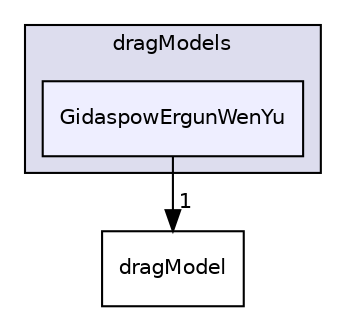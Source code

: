 digraph "GidaspowErgunWenYu" {
  bgcolor=transparent;
  compound=true
  node [ fontsize="10", fontname="Helvetica"];
  edge [ labelfontsize="10", labelfontname="Helvetica"];
  subgraph clusterdir_c12715deda8d46eba24a898350c37162 {
    graph [ bgcolor="#ddddee", pencolor="black", label="dragModels" fontname="Helvetica", fontsize="10", URL="dir_c12715deda8d46eba24a898350c37162.html"]
  dir_b67d403d14576c2cb1342ead92ee77df [shape=box, label="GidaspowErgunWenYu", style="filled", fillcolor="#eeeeff", pencolor="black", URL="dir_b67d403d14576c2cb1342ead92ee77df.html"];
  }
  dir_c9718ac6a53fe2aa2c810e65c693ba50 [shape=box label="dragModel" URL="dir_c9718ac6a53fe2aa2c810e65c693ba50.html"];
  dir_b67d403d14576c2cb1342ead92ee77df->dir_c9718ac6a53fe2aa2c810e65c693ba50 [headlabel="1", labeldistance=1.5 headhref="dir_000096_000073.html"];
}
